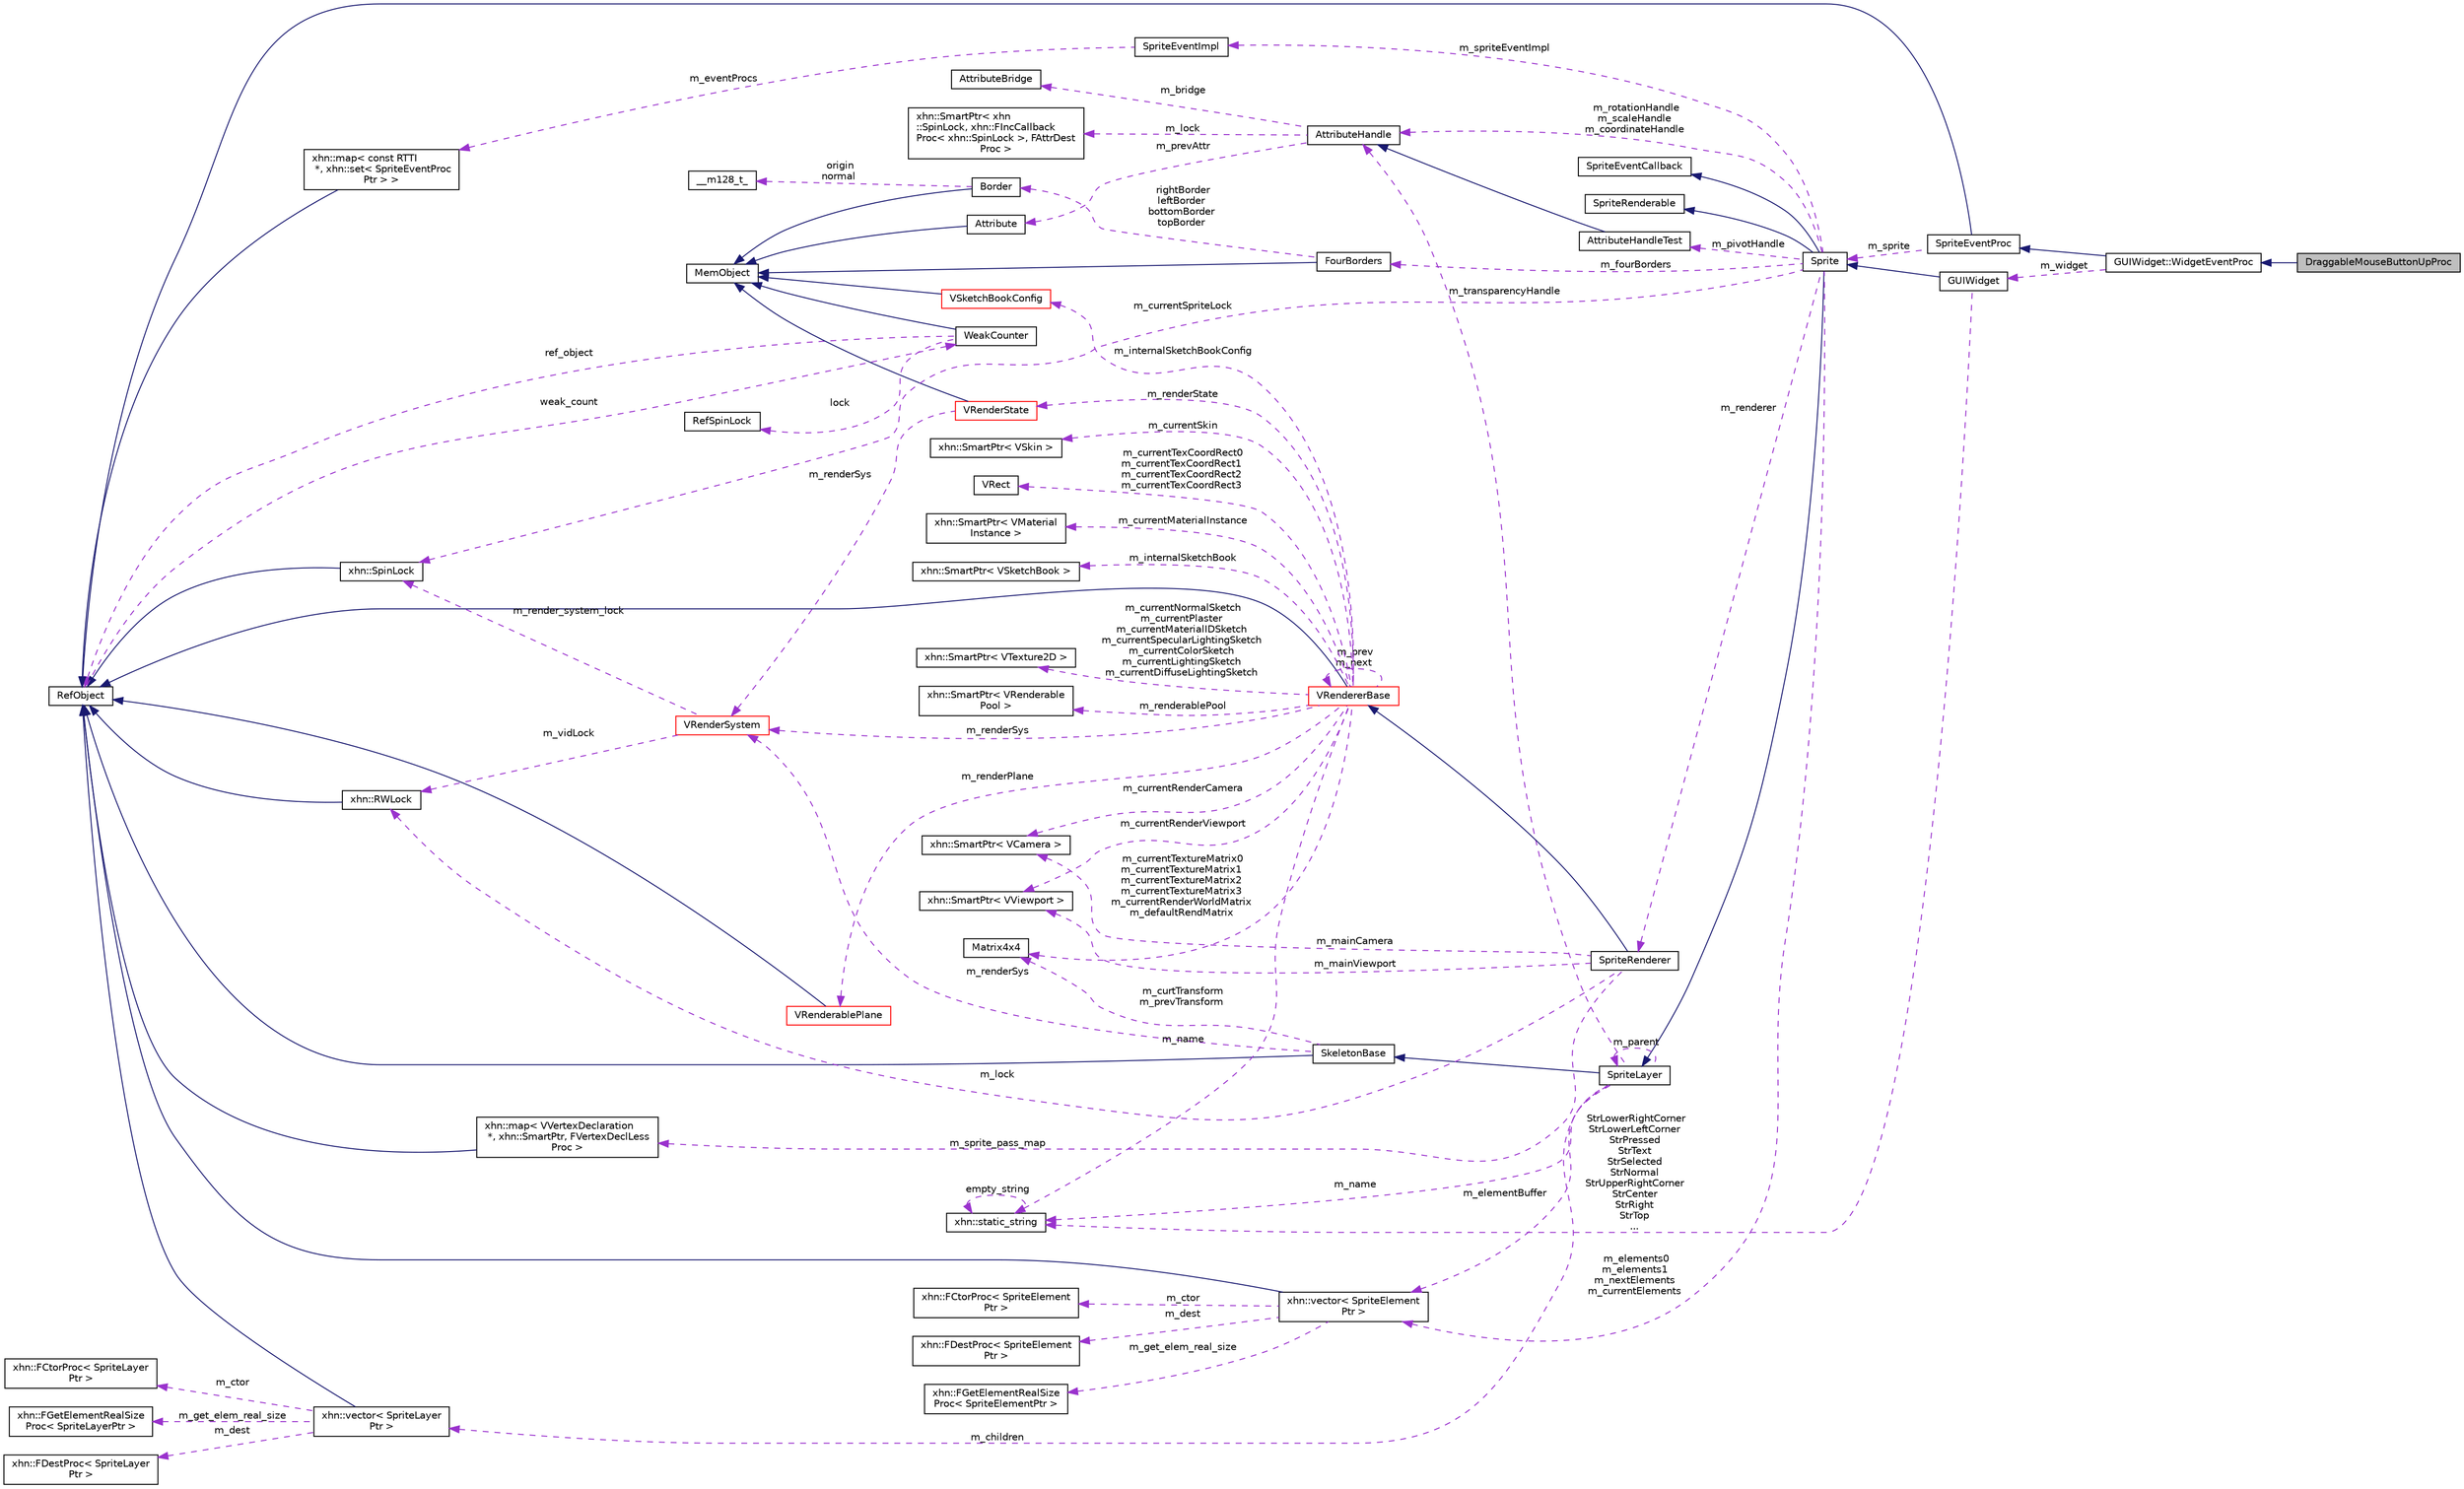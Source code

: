 digraph "DraggableMouseButtonUpProc"
{
  edge [fontname="Helvetica",fontsize="10",labelfontname="Helvetica",labelfontsize="10"];
  node [fontname="Helvetica",fontsize="10",shape=record];
  rankdir="LR";
  Node1 [label="DraggableMouseButtonUpProc",height=0.2,width=0.4,color="black", fillcolor="grey75", style="filled", fontcolor="black"];
  Node2 -> Node1 [dir="back",color="midnightblue",fontsize="10",style="solid",fontname="Helvetica"];
  Node2 [label="GUIWidget::WidgetEventProc",height=0.2,width=0.4,color="black", fillcolor="white", style="filled",URL="$class_g_u_i_widget_1_1_widget_event_proc.html"];
  Node3 -> Node2 [dir="back",color="midnightblue",fontsize="10",style="solid",fontname="Helvetica"];
  Node3 [label="SpriteEventProc",height=0.2,width=0.4,color="black", fillcolor="white", style="filled",URL="$class_sprite_event_proc.html"];
  Node4 -> Node3 [dir="back",color="midnightblue",fontsize="10",style="solid",fontname="Helvetica"];
  Node4 [label="RefObject",height=0.2,width=0.4,color="black", fillcolor="white", style="filled",URL="$class_ref_object.html"];
  Node5 -> Node4 [dir="back",color="darkorchid3",fontsize="10",style="dashed",label=" weak_count" ,fontname="Helvetica"];
  Node5 [label="WeakCounter",height=0.2,width=0.4,color="black", fillcolor="white", style="filled",URL="$class_weak_counter.html",tooltip="WeakCounter. "];
  Node6 -> Node5 [dir="back",color="midnightblue",fontsize="10",style="solid",fontname="Helvetica"];
  Node6 [label="MemObject",height=0.2,width=0.4,color="black", fillcolor="white", style="filled",URL="$class_mem_object.html"];
  Node7 -> Node5 [dir="back",color="darkorchid3",fontsize="10",style="dashed",label=" lock" ,fontname="Helvetica"];
  Node7 [label="RefSpinLock",height=0.2,width=0.4,color="black", fillcolor="white", style="filled",URL="$class_ref_spin_lock.html"];
  Node4 -> Node5 [dir="back",color="darkorchid3",fontsize="10",style="dashed",label=" ref_object" ,fontname="Helvetica"];
  Node8 -> Node3 [dir="back",color="darkorchid3",fontsize="10",style="dashed",label=" m_sprite" ,fontname="Helvetica"];
  Node8 [label="Sprite",height=0.2,width=0.4,color="black", fillcolor="white", style="filled",URL="$class_sprite.html",tooltip="Sprite. "];
  Node9 -> Node8 [dir="back",color="midnightblue",fontsize="10",style="solid",fontname="Helvetica"];
  Node9 [label="SpriteLayer",height=0.2,width=0.4,color="black", fillcolor="white", style="filled",URL="$class_sprite_layer.html",tooltip="SpriteLayer. "];
  Node10 -> Node9 [dir="back",color="midnightblue",fontsize="10",style="solid",fontname="Helvetica"];
  Node10 [label="SkeletonBase",height=0.2,width=0.4,color="black", fillcolor="white", style="filled",URL="$class_skeleton_base.html"];
  Node4 -> Node10 [dir="back",color="midnightblue",fontsize="10",style="solid",fontname="Helvetica"];
  Node11 -> Node10 [dir="back",color="darkorchid3",fontsize="10",style="dashed",label=" m_renderSys" ,fontname="Helvetica"];
  Node11 [label="VRenderSystem",height=0.2,width=0.4,color="red", fillcolor="white", style="filled",URL="$class_v_render_system.html",tooltip="VRenderSystem 渲染系统 "];
  Node12 -> Node11 [dir="back",color="darkorchid3",fontsize="10",style="dashed",label=" m_vidLock" ,fontname="Helvetica"];
  Node12 [label="xhn::RWLock",height=0.2,width=0.4,color="black", fillcolor="white", style="filled",URL="$classxhn_1_1_r_w_lock.html",tooltip="RWLock. "];
  Node4 -> Node12 [dir="back",color="midnightblue",fontsize="10",style="solid",fontname="Helvetica"];
  Node13 -> Node11 [dir="back",color="darkorchid3",fontsize="10",style="dashed",label=" m_render_system_lock" ,fontname="Helvetica"];
  Node13 [label="xhn::SpinLock",height=0.2,width=0.4,color="black", fillcolor="white", style="filled",URL="$classxhn_1_1_spin_lock.html",tooltip="SpinLock. "];
  Node4 -> Node13 [dir="back",color="midnightblue",fontsize="10",style="solid",fontname="Helvetica"];
  Node14 -> Node10 [dir="back",color="darkorchid3",fontsize="10",style="dashed",label=" m_curtTransform\nm_prevTransform" ,fontname="Helvetica"];
  Node14 [label="Matrix4x4",height=0.2,width=0.4,color="black", fillcolor="white", style="filled",URL="$struct_matrix4x4.html"];
  Node9 -> Node9 [dir="back",color="darkorchid3",fontsize="10",style="dashed",label=" m_parent" ,fontname="Helvetica"];
  Node15 -> Node9 [dir="back",color="darkorchid3",fontsize="10",style="dashed",label=" m_elementBuffer" ,fontname="Helvetica"];
  Node15 [label="xhn::vector\< SpriteElement\lPtr \>",height=0.2,width=0.4,color="black", fillcolor="white", style="filled",URL="$classxhn_1_1vector.html"];
  Node4 -> Node15 [dir="back",color="midnightblue",fontsize="10",style="solid",fontname="Helvetica"];
  Node16 -> Node15 [dir="back",color="darkorchid3",fontsize="10",style="dashed",label=" m_get_elem_real_size" ,fontname="Helvetica"];
  Node16 [label="xhn::FGetElementRealSize\lProc\< SpriteElementPtr \>",height=0.2,width=0.4,color="black", fillcolor="white", style="filled",URL="$structxhn_1_1_f_get_element_real_size_proc.html"];
  Node17 -> Node15 [dir="back",color="darkorchid3",fontsize="10",style="dashed",label=" m_ctor" ,fontname="Helvetica"];
  Node17 [label="xhn::FCtorProc\< SpriteElement\lPtr \>",height=0.2,width=0.4,color="black", fillcolor="white", style="filled",URL="$structxhn_1_1_f_ctor_proc.html"];
  Node18 -> Node15 [dir="back",color="darkorchid3",fontsize="10",style="dashed",label=" m_dest" ,fontname="Helvetica"];
  Node18 [label="xhn::FDestProc\< SpriteElement\lPtr \>",height=0.2,width=0.4,color="black", fillcolor="white", style="filled",URL="$structxhn_1_1_f_dest_proc.html"];
  Node19 -> Node9 [dir="back",color="darkorchid3",fontsize="10",style="dashed",label=" m_transparencyHandle" ,fontname="Helvetica"];
  Node19 [label="AttributeHandle",height=0.2,width=0.4,color="black", fillcolor="white", style="filled",URL="$class_attribute_handle.html"];
  Node20 -> Node19 [dir="back",color="darkorchid3",fontsize="10",style="dashed",label=" m_lock" ,fontname="Helvetica"];
  Node20 [label="xhn::SmartPtr\< xhn\l::SpinLock, xhn::FIncCallback\lProc\< xhn::SpinLock \>, FAttrDest\lProc \>",height=0.2,width=0.4,color="black", fillcolor="white", style="filled",URL="$classxhn_1_1_smart_ptr.html"];
  Node21 -> Node19 [dir="back",color="darkorchid3",fontsize="10",style="dashed",label=" m_prevAttr" ,fontname="Helvetica"];
  Node21 [label="Attribute",height=0.2,width=0.4,color="black", fillcolor="white", style="filled",URL="$class_attribute.html"];
  Node6 -> Node21 [dir="back",color="midnightblue",fontsize="10",style="solid",fontname="Helvetica"];
  Node22 -> Node19 [dir="back",color="darkorchid3",fontsize="10",style="dashed",label=" m_bridge" ,fontname="Helvetica"];
  Node22 [label="AttributeBridge",height=0.2,width=0.4,color="black", fillcolor="white", style="filled",URL="$class_attribute_bridge.html"];
  Node23 -> Node9 [dir="back",color="darkorchid3",fontsize="10",style="dashed",label=" m_name" ,fontname="Helvetica"];
  Node23 [label="xhn::static_string",height=0.2,width=0.4,color="black", fillcolor="white", style="filled",URL="$classxhn_1_1static__string.html"];
  Node23 -> Node23 [dir="back",color="darkorchid3",fontsize="10",style="dashed",label=" empty_string" ,fontname="Helvetica"];
  Node24 -> Node9 [dir="back",color="darkorchid3",fontsize="10",style="dashed",label=" m_children" ,fontname="Helvetica"];
  Node24 [label="xhn::vector\< SpriteLayer\lPtr \>",height=0.2,width=0.4,color="black", fillcolor="white", style="filled",URL="$classxhn_1_1vector.html"];
  Node4 -> Node24 [dir="back",color="midnightblue",fontsize="10",style="solid",fontname="Helvetica"];
  Node25 -> Node24 [dir="back",color="darkorchid3",fontsize="10",style="dashed",label=" m_ctor" ,fontname="Helvetica"];
  Node25 [label="xhn::FCtorProc\< SpriteLayer\lPtr \>",height=0.2,width=0.4,color="black", fillcolor="white", style="filled",URL="$structxhn_1_1_f_ctor_proc.html"];
  Node26 -> Node24 [dir="back",color="darkorchid3",fontsize="10",style="dashed",label=" m_get_elem_real_size" ,fontname="Helvetica"];
  Node26 [label="xhn::FGetElementRealSize\lProc\< SpriteLayerPtr \>",height=0.2,width=0.4,color="black", fillcolor="white", style="filled",URL="$structxhn_1_1_f_get_element_real_size_proc.html"];
  Node27 -> Node24 [dir="back",color="darkorchid3",fontsize="10",style="dashed",label=" m_dest" ,fontname="Helvetica"];
  Node27 [label="xhn::FDestProc\< SpriteLayer\lPtr \>",height=0.2,width=0.4,color="black", fillcolor="white", style="filled",URL="$structxhn_1_1_f_dest_proc.html"];
  Node28 -> Node8 [dir="back",color="midnightblue",fontsize="10",style="solid",fontname="Helvetica"];
  Node28 [label="SpriteEventCallback",height=0.2,width=0.4,color="black", fillcolor="white", style="filled",URL="$class_sprite_event_callback.html"];
  Node29 -> Node8 [dir="back",color="midnightblue",fontsize="10",style="solid",fontname="Helvetica"];
  Node29 [label="SpriteRenderable",height=0.2,width=0.4,color="black", fillcolor="white", style="filled",URL="$class_sprite_renderable.html"];
  Node15 -> Node8 [dir="back",color="darkorchid3",fontsize="10",style="dashed",label=" m_elements0\nm_elements1\nm_nextElements\nm_currentElements" ,fontname="Helvetica"];
  Node30 -> Node8 [dir="back",color="darkorchid3",fontsize="10",style="dashed",label=" m_fourBorders" ,fontname="Helvetica"];
  Node30 [label="FourBorders",height=0.2,width=0.4,color="black", fillcolor="white", style="filled",URL="$struct_four_borders.html"];
  Node6 -> Node30 [dir="back",color="midnightblue",fontsize="10",style="solid",fontname="Helvetica"];
  Node31 -> Node30 [dir="back",color="darkorchid3",fontsize="10",style="dashed",label=" rightBorder\nleftBorder\nbottomBorder\ntopBorder" ,fontname="Helvetica"];
  Node31 [label="Border",height=0.2,width=0.4,color="black", fillcolor="white", style="filled",URL="$class_border.html"];
  Node6 -> Node31 [dir="back",color="midnightblue",fontsize="10",style="solid",fontname="Helvetica"];
  Node32 -> Node31 [dir="back",color="darkorchid3",fontsize="10",style="dashed",label=" origin\nnormal" ,fontname="Helvetica"];
  Node32 [label="__m128_t_",height=0.2,width=0.4,color="black", fillcolor="white", style="filled",URL="$struct____m128__t__.html"];
  Node13 -> Node8 [dir="back",color="darkorchid3",fontsize="10",style="dashed",label=" m_currentSpriteLock" ,fontname="Helvetica"];
  Node19 -> Node8 [dir="back",color="darkorchid3",fontsize="10",style="dashed",label=" m_rotationHandle\nm_scaleHandle\nm_coordinateHandle" ,fontname="Helvetica"];
  Node33 -> Node8 [dir="back",color="darkorchid3",fontsize="10",style="dashed",label=" m_pivotHandle" ,fontname="Helvetica"];
  Node33 [label="AttributeHandleTest",height=0.2,width=0.4,color="black", fillcolor="white", style="filled",URL="$class_attribute_handle_test.html"];
  Node19 -> Node33 [dir="back",color="midnightblue",fontsize="10",style="solid",fontname="Helvetica"];
  Node34 -> Node8 [dir="back",color="darkorchid3",fontsize="10",style="dashed",label=" m_spriteEventImpl" ,fontname="Helvetica"];
  Node34 [label="SpriteEventImpl",height=0.2,width=0.4,color="black", fillcolor="white", style="filled",URL="$class_sprite_event_impl.html",tooltip="SpriteEventImpl. "];
  Node35 -> Node34 [dir="back",color="darkorchid3",fontsize="10",style="dashed",label=" m_eventProcs" ,fontname="Helvetica"];
  Node35 [label="xhn::map\< const RTTI\l *, xhn::set\< SpriteEventProc\lPtr \> \>",height=0.2,width=0.4,color="black", fillcolor="white", style="filled",URL="$classxhn_1_1map.html"];
  Node4 -> Node35 [dir="back",color="midnightblue",fontsize="10",style="solid",fontname="Helvetica"];
  Node36 -> Node8 [dir="back",color="darkorchid3",fontsize="10",style="dashed",label=" m_renderer" ,fontname="Helvetica"];
  Node36 [label="SpriteRenderer",height=0.2,width=0.4,color="black", fillcolor="white", style="filled",URL="$class_sprite_renderer.html",tooltip="SpriteRenderer. "];
  Node37 -> Node36 [dir="back",color="midnightblue",fontsize="10",style="solid",fontname="Helvetica"];
  Node37 [label="VRendererBase",height=0.2,width=0.4,color="red", fillcolor="white", style="filled",URL="$class_v_renderer_base.html",tooltip="VRendererBase 渲染器基类 "];
  Node4 -> Node37 [dir="back",color="midnightblue",fontsize="10",style="solid",fontname="Helvetica"];
  Node38 -> Node37 [dir="back",color="darkorchid3",fontsize="10",style="dashed",label=" m_renderPlane" ,fontname="Helvetica"];
  Node38 [label="VRenderablePlane",height=0.2,width=0.4,color="red", fillcolor="white", style="filled",URL="$class_v_renderable_plane.html",tooltip="VRenderablePlane 片状的Renderable. "];
  Node4 -> Node38 [dir="back",color="midnightblue",fontsize="10",style="solid",fontname="Helvetica"];
  Node11 -> Node37 [dir="back",color="darkorchid3",fontsize="10",style="dashed",label=" m_renderSys" ,fontname="Helvetica"];
  Node39 -> Node37 [dir="back",color="darkorchid3",fontsize="10",style="dashed",label=" m_currentSkin" ,fontname="Helvetica"];
  Node39 [label="xhn::SmartPtr\< VSkin \>",height=0.2,width=0.4,color="black", fillcolor="white", style="filled",URL="$classxhn_1_1_smart_ptr.html"];
  Node40 -> Node37 [dir="back",color="darkorchid3",fontsize="10",style="dashed",label=" m_currentTexCoordRect0\nm_currentTexCoordRect1\nm_currentTexCoordRect2\nm_currentTexCoordRect3" ,fontname="Helvetica"];
  Node40 [label="VRect",height=0.2,width=0.4,color="black", fillcolor="white", style="filled",URL="$class_v_rect.html"];
  Node37 -> Node37 [dir="back",color="darkorchid3",fontsize="10",style="dashed",label=" m_prev\nm_next" ,fontname="Helvetica"];
  Node41 -> Node37 [dir="back",color="darkorchid3",fontsize="10",style="dashed",label=" m_internalSketchBookConfig" ,fontname="Helvetica"];
  Node41 [label="VSketchBookConfig",height=0.2,width=0.4,color="red", fillcolor="white", style="filled",URL="$struct_v_sketch_book_config.html"];
  Node6 -> Node41 [dir="back",color="midnightblue",fontsize="10",style="solid",fontname="Helvetica"];
  Node42 -> Node37 [dir="back",color="darkorchid3",fontsize="10",style="dashed",label=" m_currentRenderViewport" ,fontname="Helvetica"];
  Node42 [label="xhn::SmartPtr\< VViewport \>",height=0.2,width=0.4,color="black", fillcolor="white", style="filled",URL="$classxhn_1_1_smart_ptr.html"];
  Node43 -> Node37 [dir="back",color="darkorchid3",fontsize="10",style="dashed",label=" m_currentMaterialInstance" ,fontname="Helvetica"];
  Node43 [label="xhn::SmartPtr\< VMaterial\lInstance \>",height=0.2,width=0.4,color="black", fillcolor="white", style="filled",URL="$classxhn_1_1_smart_ptr.html"];
  Node44 -> Node37 [dir="back",color="darkorchid3",fontsize="10",style="dashed",label=" m_internalSketchBook" ,fontname="Helvetica"];
  Node44 [label="xhn::SmartPtr\< VSketchBook \>",height=0.2,width=0.4,color="black", fillcolor="white", style="filled",URL="$classxhn_1_1_smart_ptr.html"];
  Node45 -> Node37 [dir="back",color="darkorchid3",fontsize="10",style="dashed",label=" m_renderState" ,fontname="Helvetica"];
  Node45 [label="VRenderState",height=0.2,width=0.4,color="red", fillcolor="white", style="filled",URL="$class_v_render_state.html",tooltip="VRenderState 渲染状态 "];
  Node6 -> Node45 [dir="back",color="midnightblue",fontsize="10",style="solid",fontname="Helvetica"];
  Node11 -> Node45 [dir="back",color="darkorchid3",fontsize="10",style="dashed",label=" m_renderSys" ,fontname="Helvetica"];
  Node46 -> Node37 [dir="back",color="darkorchid3",fontsize="10",style="dashed",label=" m_currentNormalSketch\nm_currentPlaster\nm_currentMaterialIDSketch\nm_currentSpecularLightingSketch\nm_currentColorSketch\nm_currentLightingSketch\nm_currentDiffuseLightingSketch" ,fontname="Helvetica"];
  Node46 [label="xhn::SmartPtr\< VTexture2D \>",height=0.2,width=0.4,color="black", fillcolor="white", style="filled",URL="$classxhn_1_1_smart_ptr.html"];
  Node47 -> Node37 [dir="back",color="darkorchid3",fontsize="10",style="dashed",label=" m_renderablePool" ,fontname="Helvetica"];
  Node47 [label="xhn::SmartPtr\< VRenderable\lPool \>",height=0.2,width=0.4,color="black", fillcolor="white", style="filled",URL="$classxhn_1_1_smart_ptr.html"];
  Node48 -> Node37 [dir="back",color="darkorchid3",fontsize="10",style="dashed",label=" m_currentRenderCamera" ,fontname="Helvetica"];
  Node48 [label="xhn::SmartPtr\< VCamera \>",height=0.2,width=0.4,color="black", fillcolor="white", style="filled",URL="$classxhn_1_1_smart_ptr.html"];
  Node14 -> Node37 [dir="back",color="darkorchid3",fontsize="10",style="dashed",label=" m_currentTextureMatrix0\nm_currentTextureMatrix1\nm_currentTextureMatrix2\nm_currentTextureMatrix3\nm_currentRenderWorldMatrix\nm_defaultRendMatrix" ,fontname="Helvetica"];
  Node23 -> Node37 [dir="back",color="darkorchid3",fontsize="10",style="dashed",label=" m_name" ,fontname="Helvetica"];
  Node12 -> Node36 [dir="back",color="darkorchid3",fontsize="10",style="dashed",label=" m_lock" ,fontname="Helvetica"];
  Node49 -> Node36 [dir="back",color="darkorchid3",fontsize="10",style="dashed",label=" m_sprite_pass_map" ,fontname="Helvetica"];
  Node49 [label="xhn::map\< VVertexDeclaration\l *, xhn::SmartPtr, FVertexDeclLess\lProc \>",height=0.2,width=0.4,color="black", fillcolor="white", style="filled",URL="$classxhn_1_1map.html"];
  Node4 -> Node49 [dir="back",color="midnightblue",fontsize="10",style="solid",fontname="Helvetica"];
  Node42 -> Node36 [dir="back",color="darkorchid3",fontsize="10",style="dashed",label=" m_mainViewport" ,fontname="Helvetica"];
  Node48 -> Node36 [dir="back",color="darkorchid3",fontsize="10",style="dashed",label=" m_mainCamera" ,fontname="Helvetica"];
  Node50 -> Node2 [dir="back",color="darkorchid3",fontsize="10",style="dashed",label=" m_widget" ,fontname="Helvetica"];
  Node50 [label="GUIWidget",height=0.2,width=0.4,color="black", fillcolor="white", style="filled",URL="$class_g_u_i_widget.html"];
  Node8 -> Node50 [dir="back",color="midnightblue",fontsize="10",style="solid",fontname="Helvetica"];
  Node23 -> Node50 [dir="back",color="darkorchid3",fontsize="10",style="dashed",label=" StrLowerRightCorner\nStrLowerLeftCorner\nStrPressed\nStrText\nStrSelected\nStrNormal\nStrUpperRightCorner\nStrCenter\nStrRight\nStrTop\n..." ,fontname="Helvetica"];
}

